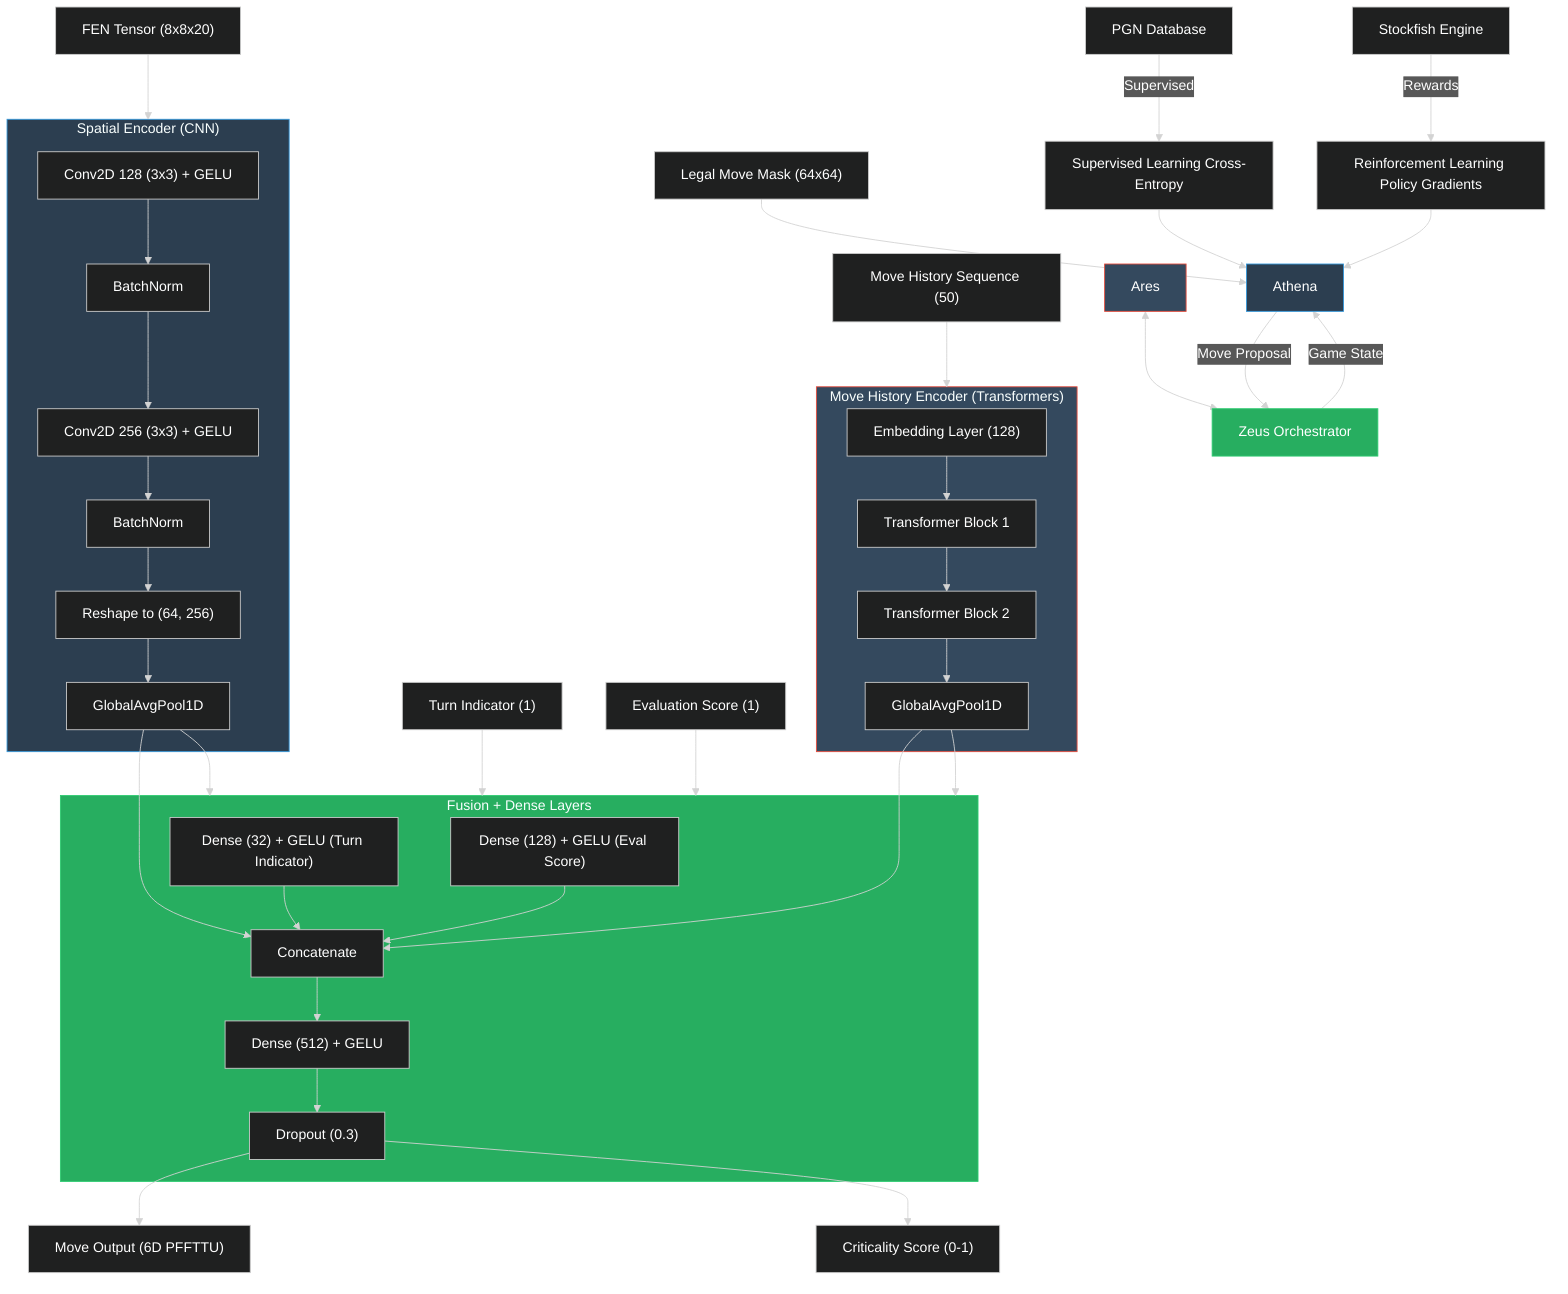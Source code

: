 %%{init: {'theme': 'dark', 'themeVariables': { 'textColor': '#FFF' }}}%%
graph TD
    %% Inputs
    FEN["FEN Tensor (8x8x20)"] --> SpatialEncoder
    MoveHistory["Move History Sequence (50)"] --> MoveHistEnc
    LegalMask["Legal Move Mask (64x64)"] --> Athena
    TurnIndicator["Turn Indicator (1)"] --> Fusion
    EvalScore["Evaluation Score (1)"] --> Fusion

    %% Spatial Encoding (CNN)
    subgraph SpatialEncoder["Spatial Encoder (CNN)"]
        direction TB
        Conv1["Conv2D 128 (3x3) + GELU"] --> BN1["BatchNorm"]
        BN1 --> Conv2["Conv2D 256 (3x3) + GELU"]
        Conv2 --> BN2["BatchNorm"]
        BN2 --> Reshape["Reshape to (64, 256)"]
        Reshape --> GlobalPool["GlobalAvgPool1D"]
    end
    GlobalPool --> Fusion

    %% Move History Encoding (Transformers)
    subgraph MoveHistEnc["Move History Encoder (Transformers)"]
        direction TB
        Embedding["Embedding Layer (128)"] --> Transformer1["Transformer Block 1"]
        Transformer1 --> Transformer2["Transformer Block 2"]
        Transformer2 --> GlobalPool2["GlobalAvgPool1D"]
    end
    GlobalPool2 --> Fusion

    %% Fusion Layer
    subgraph Fusion[Fusion + Dense Layers]
        direction TB
        EvalScale["Dense (128) + GELU (Eval Score)"] --> Concat["Concatenate"]
        TurnScale["Dense (32) + GELU (Turn Indicator)"] --> Concat
        GlobalPool --> Concat
        GlobalPool2 --> Concat
        Concat --> Dense1["Dense (512) + GELU"]
        Dense1 --> Dropout["Dropout (0.3)"]
    end

    %% Outputs
    Dropout --> MoveOutput["Move Output (6D PFFTTU)"]
    Dropout --> Criticality["Criticality Score (0-1)"]

    %% Training Mechanism
    PGN[PGN Database] -->|Supervised| SL[Supervised Learning Cross-Entropy]
    Stockfish[Stockfish Engine] -->|Rewards| RL[Reinforcement Learning Policy Gradients]
    SL --> Athena
    RL --> Athena

    %% System Context
    Zeus[Zeus Orchestrator] -->|Game State| Athena
    Athena -->|Move Proposal| Zeus
    Ares <--> Zeus

    style SpatialEncoder fill:#2c3e50,stroke:#3498db
    style MoveHistEnc fill:#34495e,stroke:#e74c3c
    style Fusion fill:#27ae60,stroke:#2ecc71
    style Athena fill:#2c3e50,stroke:#3498db
    style Ares fill:#34495e,stroke:#e74c3c
    style Zeus fill:#27ae60,stroke:#2ecc71